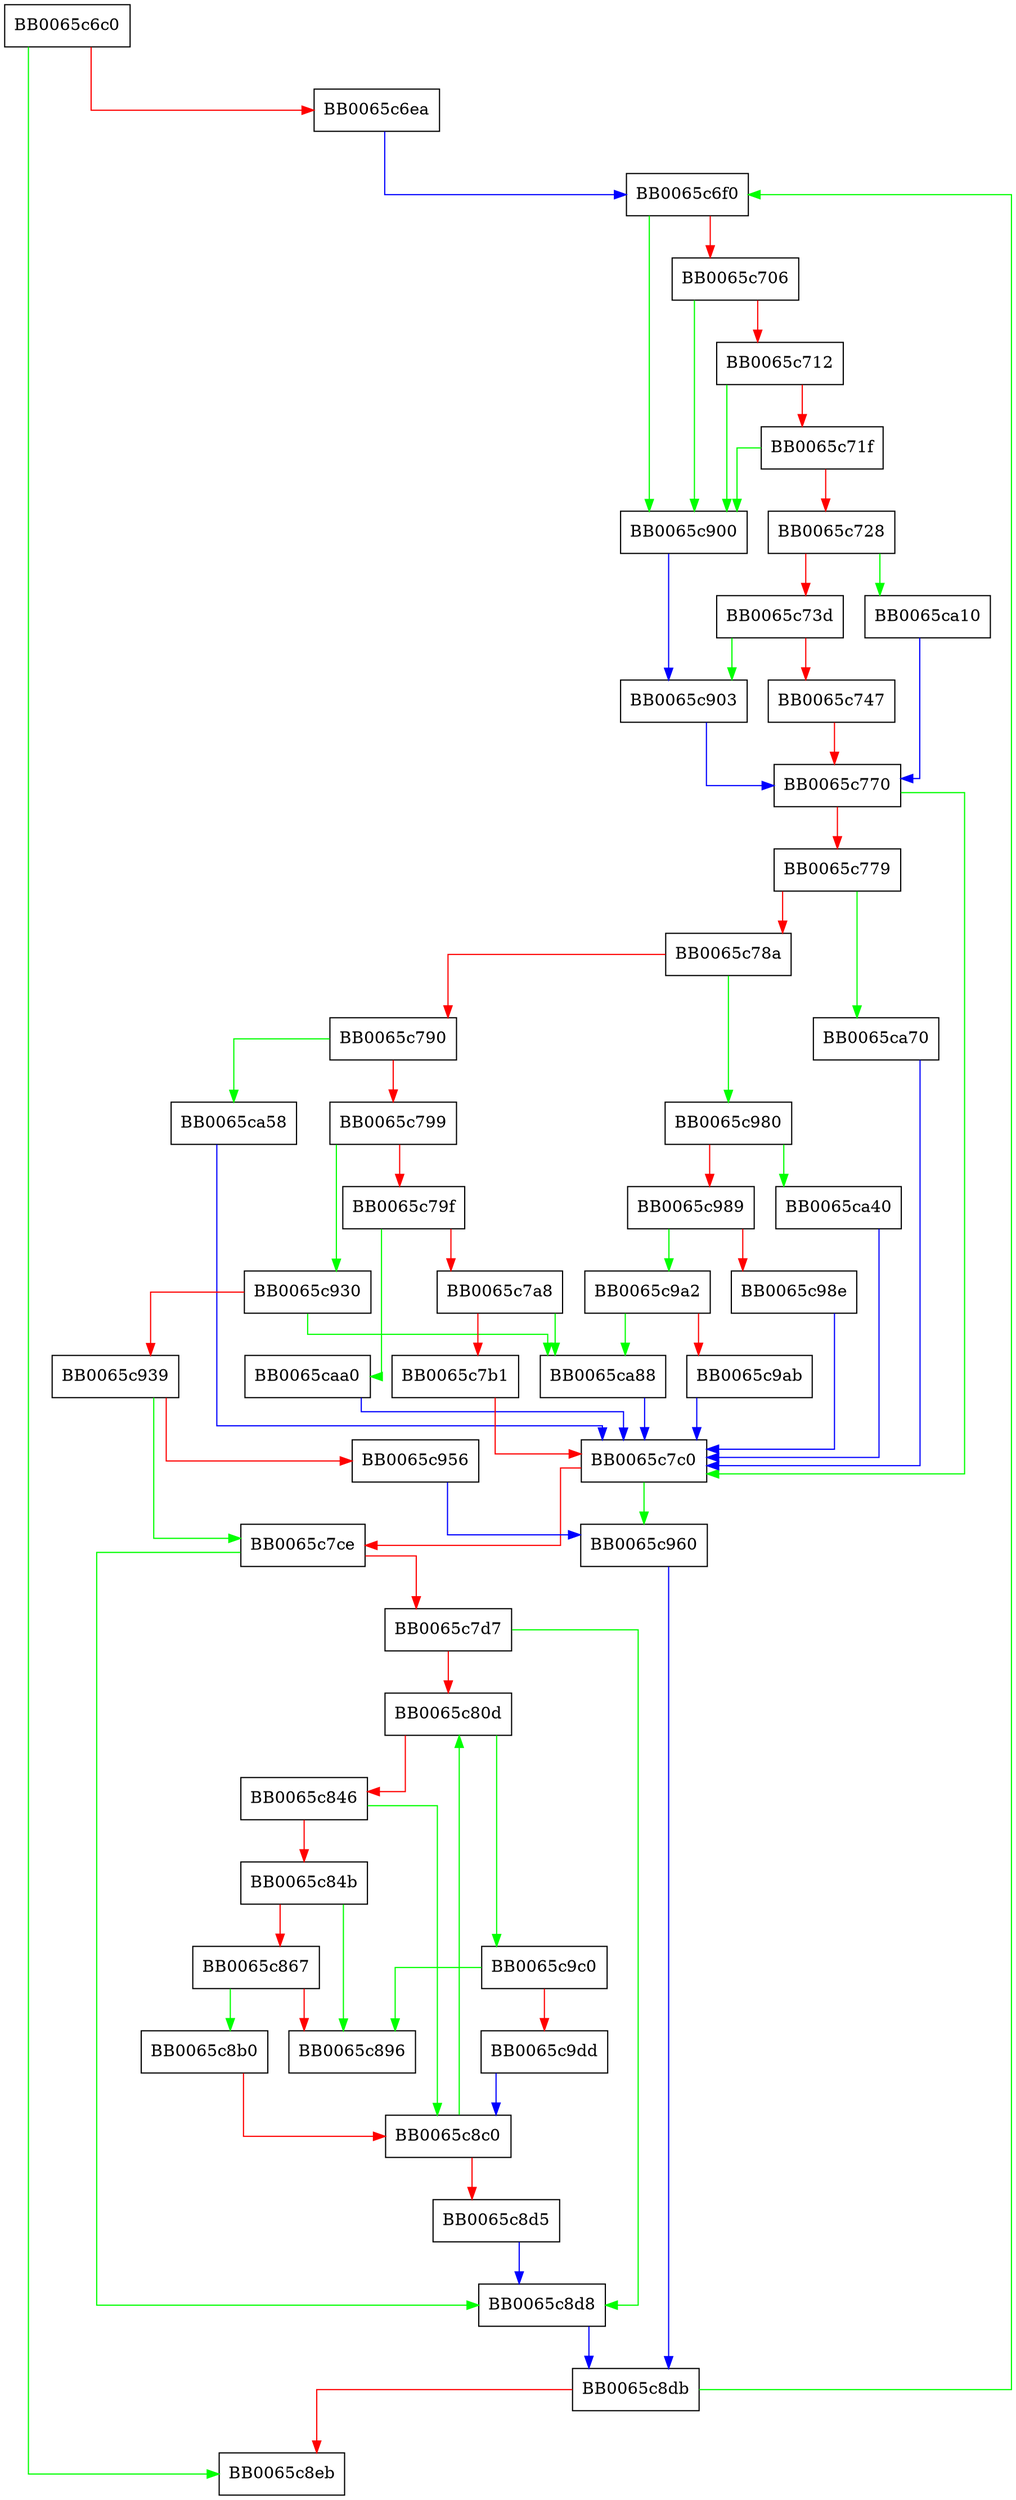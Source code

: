 digraph i2r_IPAddrBlocks {
  node [shape="box"];
  graph [splines=ortho];
  BB0065c6c0 -> BB0065c8eb [color="green"];
  BB0065c6c0 -> BB0065c6ea [color="red"];
  BB0065c6ea -> BB0065c6f0 [color="blue"];
  BB0065c6f0 -> BB0065c900 [color="green"];
  BB0065c6f0 -> BB0065c706 [color="red"];
  BB0065c706 -> BB0065c900 [color="green"];
  BB0065c706 -> BB0065c712 [color="red"];
  BB0065c712 -> BB0065c900 [color="green"];
  BB0065c712 -> BB0065c71f [color="red"];
  BB0065c71f -> BB0065c900 [color="green"];
  BB0065c71f -> BB0065c728 [color="red"];
  BB0065c728 -> BB0065ca10 [color="green"];
  BB0065c728 -> BB0065c73d [color="red"];
  BB0065c73d -> BB0065c903 [color="green"];
  BB0065c73d -> BB0065c747 [color="red"];
  BB0065c747 -> BB0065c770 [color="red"];
  BB0065c770 -> BB0065c7c0 [color="green"];
  BB0065c770 -> BB0065c779 [color="red"];
  BB0065c779 -> BB0065ca70 [color="green"];
  BB0065c779 -> BB0065c78a [color="red"];
  BB0065c78a -> BB0065c980 [color="green"];
  BB0065c78a -> BB0065c790 [color="red"];
  BB0065c790 -> BB0065ca58 [color="green"];
  BB0065c790 -> BB0065c799 [color="red"];
  BB0065c799 -> BB0065c930 [color="green"];
  BB0065c799 -> BB0065c79f [color="red"];
  BB0065c79f -> BB0065caa0 [color="green"];
  BB0065c79f -> BB0065c7a8 [color="red"];
  BB0065c7a8 -> BB0065ca88 [color="green"];
  BB0065c7a8 -> BB0065c7b1 [color="red"];
  BB0065c7b1 -> BB0065c7c0 [color="red"];
  BB0065c7c0 -> BB0065c960 [color="green"];
  BB0065c7c0 -> BB0065c7ce [color="red"];
  BB0065c7ce -> BB0065c8d8 [color="green"];
  BB0065c7ce -> BB0065c7d7 [color="red"];
  BB0065c7d7 -> BB0065c8d8 [color="green"];
  BB0065c7d7 -> BB0065c80d [color="red"];
  BB0065c80d -> BB0065c9c0 [color="green"];
  BB0065c80d -> BB0065c846 [color="red"];
  BB0065c846 -> BB0065c8c0 [color="green"];
  BB0065c846 -> BB0065c84b [color="red"];
  BB0065c84b -> BB0065c896 [color="green"];
  BB0065c84b -> BB0065c867 [color="red"];
  BB0065c867 -> BB0065c8b0 [color="green"];
  BB0065c867 -> BB0065c896 [color="red"];
  BB0065c8b0 -> BB0065c8c0 [color="red"];
  BB0065c8c0 -> BB0065c80d [color="green"];
  BB0065c8c0 -> BB0065c8d5 [color="red"];
  BB0065c8d5 -> BB0065c8d8 [color="blue"];
  BB0065c8d8 -> BB0065c8db [color="blue"];
  BB0065c8db -> BB0065c6f0 [color="green"];
  BB0065c8db -> BB0065c8eb [color="red"];
  BB0065c900 -> BB0065c903 [color="blue"];
  BB0065c903 -> BB0065c770 [color="blue"];
  BB0065c930 -> BB0065ca88 [color="green"];
  BB0065c930 -> BB0065c939 [color="red"];
  BB0065c939 -> BB0065c7ce [color="green"];
  BB0065c939 -> BB0065c956 [color="red"];
  BB0065c956 -> BB0065c960 [color="blue"];
  BB0065c960 -> BB0065c8db [color="blue"];
  BB0065c980 -> BB0065ca40 [color="green"];
  BB0065c980 -> BB0065c989 [color="red"];
  BB0065c989 -> BB0065c9a2 [color="green"];
  BB0065c989 -> BB0065c98e [color="red"];
  BB0065c98e -> BB0065c7c0 [color="blue"];
  BB0065c9a2 -> BB0065ca88 [color="green"];
  BB0065c9a2 -> BB0065c9ab [color="red"];
  BB0065c9ab -> BB0065c7c0 [color="blue"];
  BB0065c9c0 -> BB0065c896 [color="green"];
  BB0065c9c0 -> BB0065c9dd [color="red"];
  BB0065c9dd -> BB0065c8c0 [color="blue"];
  BB0065ca10 -> BB0065c770 [color="blue"];
  BB0065ca40 -> BB0065c7c0 [color="blue"];
  BB0065ca58 -> BB0065c7c0 [color="blue"];
  BB0065ca70 -> BB0065c7c0 [color="blue"];
  BB0065ca88 -> BB0065c7c0 [color="blue"];
  BB0065caa0 -> BB0065c7c0 [color="blue"];
}